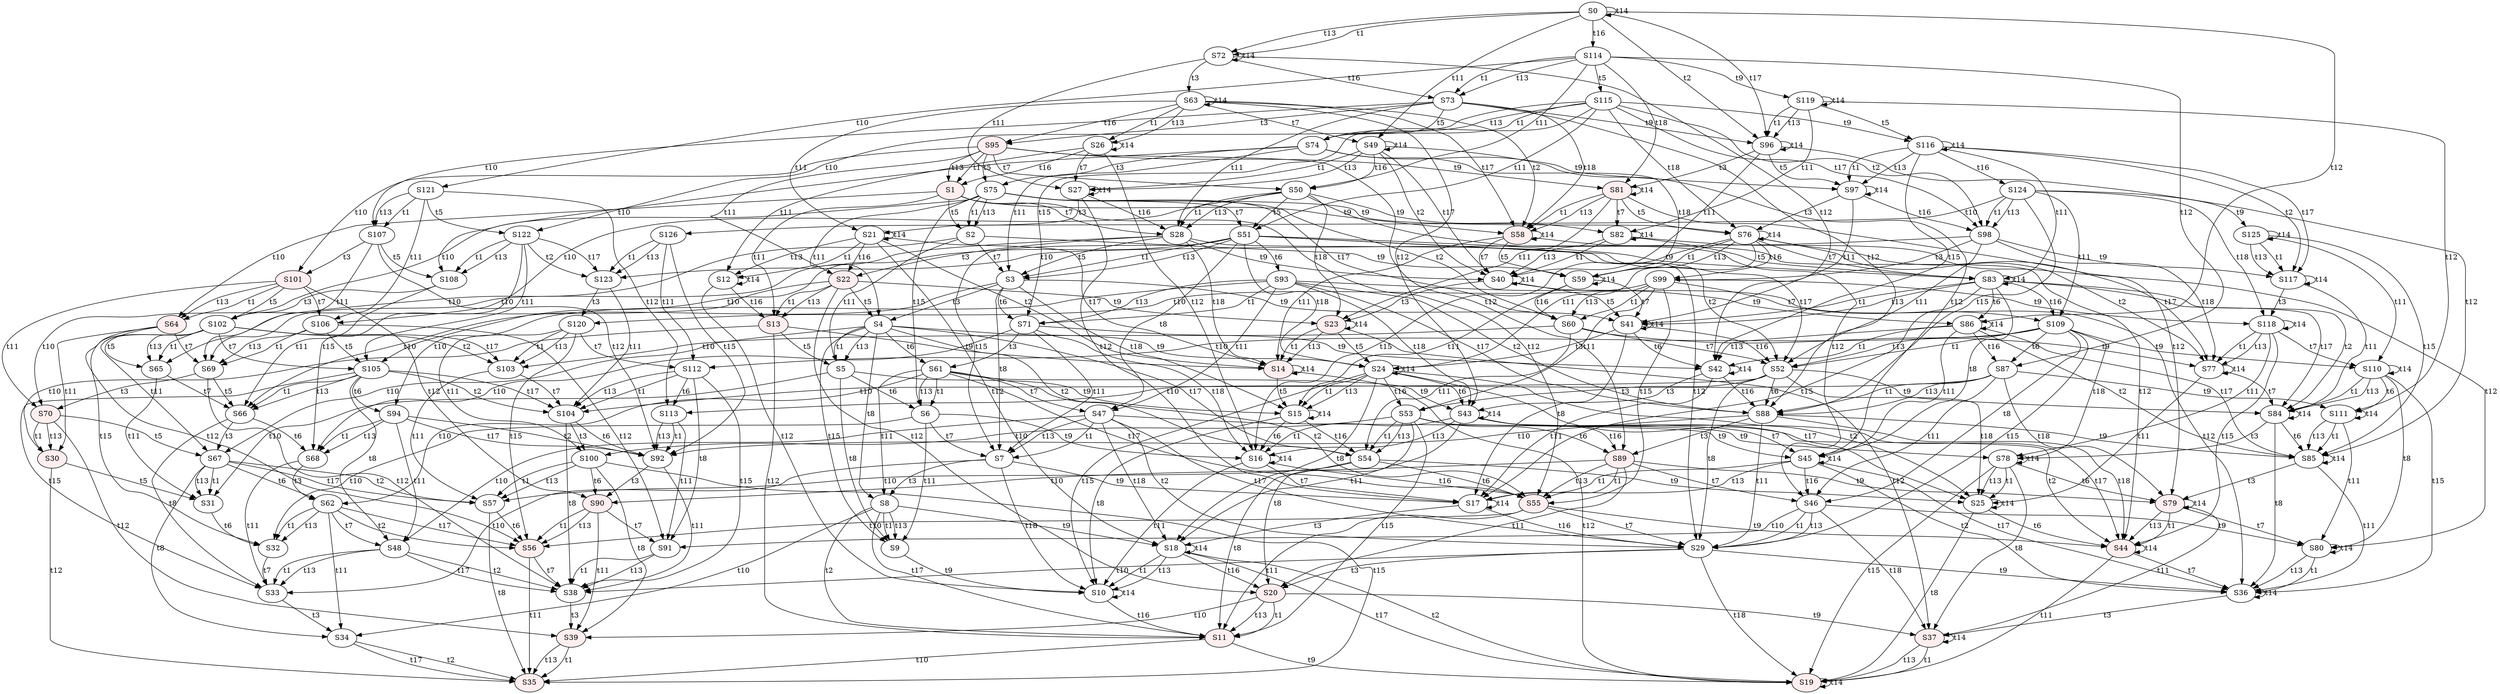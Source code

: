 digraph "SCdebug/30" {
node [fillcolor="#FFFFFF"]; S53 ;
node [fillcolor="#FFFFFF"]; S51 ;
node [fillcolor="#FFFFFF"]; S47 ;
node [fillcolor="#FFFFFF"]; S46 ;
node [style=filled fillcolor="#FFEEEE"]; S20 ;
node [fillcolor="#FFFFFF"]; S4 ;
node [fillcolor="#FFFFFF"]; S8 ;
node [fillcolor="#FFFFFF"]; S109 ;
node [fillcolor="#FFFFFF"]; S45 ;
node [style=filled fillcolor="#FFEEEE"]; S37 ;
node [fillcolor="#FFFFFF"]; S24 ;
node [fillcolor="#FFFFFF"]; S18 ;
node [fillcolor="#FFFFFF"]; S78 ;
node [fillcolor="#FFFFFF"]; S80 ;
node [fillcolor="#FFFFFF"]; S83 ;
node [fillcolor="#FFFFFF"]; S110 ;
node [fillcolor="#FFFFFF"]; S48 ;
node [style=filled fillcolor="#FFEEEE"]; S39 ;
node [fillcolor="#FFFFFF"]; S34 ;
node [fillcolor="#FFFFFF"]; S67 ;
node [fillcolor="#FFFFFF"]; S91 ;
node [fillcolor="#FFFFFF"]; S100 ;
node [fillcolor="#FFFFFF"]; S105 ;
node [fillcolor="#FFFFFF"]; S112 ;
node [style=filled fillcolor="#FFEEEE"]; S1 ;
node [fillcolor="#FFFFFF"]; S73 ;
node [style=filled fillcolor="#FFEEEE"]; S58 ;
node [fillcolor="#FFFFFF"]; S26 ;
node [fillcolor="#FFFFFF"]; S72 ;
node [fillcolor="#FFFFFF"]; S96 ;
node [style=filled fillcolor="#FFEEEE"]; S64 ;
node [fillcolor="#FFFFFF"]; S107 ;
node [fillcolor="#FFFFFF"]; S28 ;
node [style=filled fillcolor="#FFEEEE"]; S13 ;
node [fillcolor="#FFFFFF"]; S40 ;
node [fillcolor="#FFFFFF"]; S27 ;
node [fillcolor="#FFFFFF"]; S12 ;
node [style=filled fillcolor="#FFEEEE"]; S14 ;
node [style=filled fillcolor="#FFEEEE"]; S30 ;
node [fillcolor="#FFFFFF"]; S69 ;
node [style=filled fillcolor="#FFEEEE"]; S95 ;
node [fillcolor="#FFFFFF"]; S114 ;
node [fillcolor="#FFFFFF"]; S63 ;
node [style=filled fillcolor="#FFEEEE"]; S81 ;
node [fillcolor="#FFFFFF"]; S0 ;
node [fillcolor="#FFFFFF"]; S119 ;
node [style=filled fillcolor="#FFEEEE"]; S101 ;
node [fillcolor="#FFFFFF"]; S121 ;
node [fillcolor="#FFFFFF"]; S50 ;
node [style=filled fillcolor="#FFEEEE"]; S22 ;
node [fillcolor="#FFFFFF"]; S49 ;
node [style=filled fillcolor="#FFEEEE"]; S23 ;
node [fillcolor="#FFFFFF"]; S21 ;
node [fillcolor="#FFFFFF"]; S82 ;
node [style=filled fillcolor="#FFEEEE"]; S70 ;
node [fillcolor="#FFFFFF"]; S106 ;
node [fillcolor="#FFFFFF"]; S60 ;
node [style=filled fillcolor="#FFEEEE"]; S55 ;
node [fillcolor="#FFFFFF"]; S2 ;
node [fillcolor="#FFFFFF"]; S6 ;
node [fillcolor="#FFFFFF"]; S71 ;
node [fillcolor="#FFFFFF"]; S74 ;
node [fillcolor="#FFFFFF"]; S88 ;
node [fillcolor="#FFFFFF"]; S98 ;
node [fillcolor="#FFFFFF"]; S59 ;
node [style=filled fillcolor="#FFEEEE"]; S44 ;
node [fillcolor="#FFFFFF"]; S42 ;
node [fillcolor="#FFFFFF"]; S16 ;
node [fillcolor="#FFFFFF"]; S77 ;
node [fillcolor="#FFFFFF"]; S85 ;
node [fillcolor="#FFFFFF"]; S97 ;
node [fillcolor="#FFFFFF"]; S117 ;
node [style=filled fillcolor="#FFEEEE"]; S56 ;
node [fillcolor="#FFFFFF"]; S32 ;
node [fillcolor="#FFFFFF"]; S65 ;
node [fillcolor="#FFFFFF"]; S68 ;
node [fillcolor="#FFFFFF"]; S92 ;
node [fillcolor="#FFFFFF"]; S103 ;
node [fillcolor="#FFFFFF"]; S108 ;
node [fillcolor="#FFFFFF"]; S123 ;
node [fillcolor="#FFFFFF"]; S54 ;
node [fillcolor="#FFFFFF"]; S52 ;
node [fillcolor="#FFFFFF"]; S29 ;
node [fillcolor="#FFFFFF"]; S3 ;
node [fillcolor="#FFFFFF"]; S5 ;
node [fillcolor="#FFFFFF"]; S7 ;
node [fillcolor="#FFFFFF"]; S9 ;
node [style=filled fillcolor="#FFEEEE"]; S11 ;
node [fillcolor="#FFFFFF"]; S41 ;
node [fillcolor="#FFFFFF"]; S36 ;
node [fillcolor="#FFFFFF"]; S25 ;
node [fillcolor="#FFFFFF"]; S10 ;
node [fillcolor="#FFFFFF"]; S15 ;
node [fillcolor="#FFFFFF"]; S17 ;
node [style=filled fillcolor="#FFEEEE"]; S19 ;
node [fillcolor="#FFFFFF"]; S84 ;
node [fillcolor="#FFFFFF"]; S57 ;
node [fillcolor="#FFFFFF"]; S38 ;
node [style=filled fillcolor="#FFEEEE"]; S35 ;
node [fillcolor="#FFFFFF"]; S33 ;
node [fillcolor="#FFFFFF"]; S31 ;
node [fillcolor="#FFFFFF"]; S66 ;
node [fillcolor="#FFFFFF"]; S104 ;
node [fillcolor="#FFFFFF"]; S61 ;
node [fillcolor="#FFFFFF"]; S75 ;
node [fillcolor="#FFFFFF"]; S87 ;
node [style=filled fillcolor="#FFEEEE"]; S89 ;
node [fillcolor="#FFFFFF"]; S93 ;
node [fillcolor="#FFFFFF"]; S99 ;
node [fillcolor="#FFFFFF"]; S115 ;
node [fillcolor="#FFFFFF"]; S124 ;
node [fillcolor="#FFFFFF"]; S43 ;
node [fillcolor="#FFFFFF"]; S76 ;
node [style=filled fillcolor="#FFEEEE"]; S79 ;
node [fillcolor="#FFFFFF"]; S86 ;
node [fillcolor="#FFFFFF"]; S111 ;
node [fillcolor="#FFFFFF"]; S116 ;
node [fillcolor="#FFFFFF"]; S118 ;
node [fillcolor="#FFFFFF"]; S125 ;
node [fillcolor="#FFFFFF"]; S62 ;
node [style=filled fillcolor="#FFEEEE"]; S90 ;
node [fillcolor="#FFFFFF"]; S94 ;
node [fillcolor="#FFFFFF"]; S102 ;
node [fillcolor="#FFFFFF"]; S113 ;
node [fillcolor="#FFFFFF"]; S120 ;
node [fillcolor="#FFFFFF"]; S122 ;
node [fillcolor="#FFFFFF"]; S126 ;
S53 -> S89 [label=t6]
S53 -> S54 [label=t1]
S53 -> S54 [label=t13]
S53 -> S11 [label=t15]
S53 -> S100 [label=t10]
S53 -> S78 [label=t9]
S53 -> S20 [label=t8]
S51 -> S93 [label=t6]
S51 -> S52 [label=t2]
S51 -> S52 [label=t17]
S51 -> S3 [label=t1]
S51 -> S3 [label=t13]
S51 -> S7 [label=t15]
S51 -> S105 [label=t10]
S51 -> S24 [label=t18]
S51 -> S83 [label=t9]
S51 -> S47 [label=t8]
S47 -> S29 [label=t2]
S47 -> S29 [label=t17]
S47 -> S7 [label=t1]
S47 -> S7 [label=t13]
S47 -> S48 [label=t10]
S47 -> S45 [label=t9]
S47 -> S18 [label=t18]
S46 -> S29 [label=t1]
S46 -> S29 [label=t13]
S46 -> S91 [label=t10]
S46 -> S37 [label=t18]
S46 -> S80 [label=t9]
S20 -> S11 [label=t1]
S20 -> S11 [label=t13]
S20 -> S39 [label=t10]
S20 -> S37 [label=t9]
S4 -> S61 [label=t6]
S4 -> S54 [label=t2]
S4 -> S54 [label=t17]
S4 -> S5 [label=t1]
S4 -> S5 [label=t13]
S4 -> S9 [label=t15]
S4 -> S67 [label=t10]
S4 -> S24 [label=t9]
S4 -> S8 [label=t8]
S8 -> S9 [label=t1]
S8 -> S9 [label=t13]
S8 -> S11 [label=t2]
S8 -> S11 [label=t17]
S8 -> S34 [label=t10]
S8 -> S18 [label=t9]
S109 -> S87 [label=t6]
S109 -> S52 [label=t1]
S109 -> S52 [label=t13]
S109 -> S29 [label=t15]
S109 -> S112 [label=t10]
S109 -> S78 [label=t18]
S109 -> S110 [label=t9]
S109 -> S46 [label=t8]
S45 -> S36 [label=t2]
S45 -> S36 [label=t17]
S45 -> S17 [label=t1]
S45 -> S17 [label=t13]
S45 -> S45 [label=t14]
S45 -> S46 [label=t16]
S37 -> S19 [label=t1]
S37 -> S19 [label=t13]
S37 -> S37 [label=t14]
S24 -> S43 [label=t6]
S24 -> S25 [label=t2]
S24 -> S25 [label=t17]
S24 -> S10 [label=t15]
S24 -> S15 [label=t1]
S24 -> S15 [label=t13]
S24 -> S18 [label=t8]
S24 -> S24 [label=t14]
S24 -> S53 [label=t16]
S18 -> S10 [label=t1]
S18 -> S10 [label=t13]
S18 -> S19 [label=t2]
S18 -> S19 [label=t17]
S18 -> S18 [label=t14]
S18 -> S20 [label=t16]
S78 -> S79 [label=t6]
S78 -> S25 [label=t1]
S78 -> S25 [label=t13]
S78 -> S19 [label=t15]
S78 -> S37 [label=t8]
S78 -> S78 [label=t14]
S80 -> S36 [label=t1]
S80 -> S36 [label=t13]
S80 -> S80 [label=t14]
S83 -> S86 [label=t6]
S83 -> S41 [label=t1]
S83 -> S41 [label=t13]
S83 -> S17 [label=t15]
S83 -> S84 [label=t2]
S83 -> S84 [label=t17]
S83 -> S45 [label=t8]
S83 -> S83 [label=t14]
S83 -> S109 [label=t16]
S110 -> S111 [label=t6]
S110 -> S36 [label=t15]
S110 -> S84 [label=t1]
S110 -> S84 [label=t13]
S110 -> S80 [label=t8]
S110 -> S110 [label=t14]
S48 -> S38 [label=t2]
S48 -> S38 [label=t17]
S48 -> S33 [label=t1]
S48 -> S33 [label=t13]
S39 -> S35 [label=t1]
S39 -> S35 [label=t13]
S34 -> S35 [label=t2]
S34 -> S35 [label=t17]
S67 -> S62 [label=t6]
S67 -> S57 [label=t2]
S67 -> S57 [label=t17]
S67 -> S31 [label=t1]
S67 -> S31 [label=t13]
S67 -> S34 [label=t8]
S91 -> S38 [label=t1]
S91 -> S38 [label=t13]
S100 -> S90 [label=t6]
S100 -> S57 [label=t1]
S100 -> S57 [label=t13]
S100 -> S35 [label=t15]
S100 -> S39 [label=t8]
S105 -> S94 [label=t6]
S105 -> S33 [label=t15]
S105 -> S66 [label=t1]
S105 -> S66 [label=t13]
S105 -> S104 [label=t2]
S105 -> S104 [label=t17]
S105 -> S48 [label=t8]
S112 -> S113 [label=t6]
S112 -> S38 [label=t15]
S112 -> S104 [label=t1]
S112 -> S104 [label=t13]
S112 -> S91 [label=t8]
S1 -> S55 [label=t12]
S1 -> S2 [label=t5]
S1 -> S28 [label=t7]
S1 -> S13 [label=t11]
S1 -> S64 [label=t10]
S1 -> S58 [label=t9]
S73 -> S74 [label=t5]
S73 -> S88 [label=t12]
S73 -> S95 [label=t3]
S73 -> S28 [label=t11]
S73 -> S107 [label=t10]
S73 -> S58 [label=t18]
S73 -> S96 [label=t9]
S58 -> S59 [label=t5]
S58 -> S44 [label=t12]
S58 -> S40 [label=t7]
S58 -> S14 [label=t11]
S58 -> S58 [label=t14]
S26 -> S16 [label=t12]
S26 -> S27 [label=t7]
S26 -> S12 [label=t11]
S26 -> S26 [label=t14]
S26 -> S1 [label=t16]
S72 -> S42 [label=t12]
S72 -> S63 [label=t3]
S72 -> S27 [label=t11]
S72 -> S72 [label=t14]
S72 -> S73 [label=t16]
S96 -> S85 [label=t12]
S96 -> S97 [label=t5]
S96 -> S81 [label=t3]
S96 -> S40 [label=t11]
S96 -> S96 [label=t14]
S64 -> S56 [label=t12]
S64 -> S65 [label=t5]
S64 -> S30 [label=t11]
S64 -> S69 [label=t7]
S107 -> S92 [label=t12]
S107 -> S108 [label=t5]
S107 -> S101 [label=t3]
S107 -> S69 [label=t11]
S28 -> S29 [label=t12]
S28 -> S3 [label=t5]
S28 -> S22 [label=t3]
S28 -> S69 [label=t10]
S28 -> S40 [label=t9]
S28 -> S14 [label=t18]
S13 -> S5 [label=t5]
S13 -> S11 [label=t12]
S13 -> S30 [label=t10]
S13 -> S14 [label=t9]
S40 -> S41 [label=t5]
S40 -> S36 [label=t12]
S40 -> S23 [label=t3]
S40 -> S40 [label=t14]
S27 -> S17 [label=t12]
S27 -> S21 [label=t3]
S27 -> S27 [label=t14]
S27 -> S28 [label=t16]
S12 -> S10 [label=t12]
S12 -> S12 [label=t14]
S12 -> S13 [label=t16]
S14 -> S15 [label=t5]
S14 -> S19 [label=t12]
S14 -> S14 [label=t14]
S30 -> S35 [label=t12]
S30 -> S31 [label=t5]
S69 -> S38 [label=t12]
S69 -> S66 [label=t5]
S69 -> S70 [label=t3]
S95 -> S75 [label=t5]
S95 -> S89 [label=t12]
S95 -> S50 [label=t7]
S95 -> S22 [label=t11]
S95 -> S101 [label=t10]
S95 -> S81 [label=t9]
S95 -> S1 [label=t1]
S95 -> S1 [label=t13]
S114 -> S87 [label=t12]
S114 -> S115 [label=t5]
S114 -> S50 [label=t11]
S114 -> S121 [label=t10]
S114 -> S81 [label=t18]
S114 -> S119 [label=t9]
S114 -> S73 [label=t1]
S114 -> S73 [label=t13]
S63 -> S43 [label=t12]
S63 -> S49 [label=t7]
S63 -> S21 [label=t11]
S63 -> S26 [label=t1]
S63 -> S58 [label=t2]
S63 -> S26 [label=t13]
S63 -> S58 [label=t17]
S63 -> S63 [label=t14]
S63 -> S95 [label=t16]
S81 -> S76 [label=t5]
S81 -> S79 [label=t12]
S81 -> S23 [label=t11]
S81 -> S82 [label=t7]
S81 -> S58 [label=t1]
S81 -> S58 [label=t13]
S81 -> S81 [label=t14]
S0 -> S86 [label=t12]
S0 -> S49 [label=t11]
S0 -> S72 [label=t1]
S0 -> S96 [label=t2]
S0 -> S72 [label=t13]
S0 -> S96 [label=t17]
S0 -> S0 [label=t14]
S0 -> S114 [label=t16]
S119 -> S111 [label=t12]
S119 -> S116 [label=t5]
S119 -> S82 [label=t11]
S119 -> S96 [label=t1]
S119 -> S96 [label=t13]
S119 -> S119 [label=t14]
S101 -> S90 [label=t12]
S101 -> S102 [label=t5]
S101 -> S70 [label=t11]
S101 -> S106 [label=t7]
S101 -> S64 [label=t1]
S101 -> S64 [label=t13]
S121 -> S113 [label=t12]
S121 -> S122 [label=t5]
S121 -> S106 [label=t11]
S121 -> S107 [label=t1]
S121 -> S107 [label=t13]
S50 -> S106 [label=t10]
S50 -> S23 [label=t18]
S50 -> S82 [label=t9]
S50 -> S28 [label=t1]
S50 -> S28 [label=t13]
S50 -> S51 [label=t5]
S50 -> S46 [label=t12]
S22 -> S70 [label=t10]
S22 -> S23 [label=t9]
S22 -> S13 [label=t1]
S22 -> S13 [label=t13]
S22 -> S4 [label=t5]
S22 -> S20 [label=t12]
S49 -> S27 [label=t1]
S49 -> S40 [label=t2]
S49 -> S27 [label=t13]
S49 -> S40 [label=t17]
S49 -> S45 [label=t12]
S49 -> S49 [label=t14]
S49 -> S50 [label=t16]
S23 -> S14 [label=t1]
S23 -> S14 [label=t13]
S23 -> S24 [label=t5]
S23 -> S37 [label=t12]
S23 -> S23 [label=t14]
S21 -> S12 [label=t1]
S21 -> S14 [label=t2]
S21 -> S12 [label=t13]
S21 -> S14 [label=t17]
S21 -> S18 [label=t12]
S21 -> S21 [label=t14]
S21 -> S22 [label=t16]
S82 -> S40 [label=t1]
S82 -> S40 [label=t13]
S82 -> S83 [label=t5]
S82 -> S80 [label=t12]
S82 -> S82 [label=t14]
S70 -> S30 [label=t1]
S70 -> S30 [label=t13]
S70 -> S67 [label=t5]
S70 -> S39 [label=t12]
S106 -> S69 [label=t1]
S106 -> S69 [label=t13]
S106 -> S105 [label=t5]
S106 -> S91 [label=t12]
S60 -> S54 [label=t11]
S60 -> S52 [label=t7]
S60 -> S103 [label=t10]
S60 -> S77 [label=t9]
S55 -> S29 [label=t7]
S55 -> S11 [label=t11]
S55 -> S56 [label=t10]
S55 -> S44 [label=t9]
S2 -> S3 [label=t7]
S2 -> S5 [label=t11]
S2 -> S65 [label=t10]
S2 -> S59 [label=t9]
S6 -> S7 [label=t7]
S6 -> S9 [label=t11]
S6 -> S32 [label=t10]
S6 -> S16 [label=t9]
S71 -> S61 [label=t3]
S71 -> S7 [label=t11]
S71 -> S68 [label=t10]
S71 -> S42 [label=t9]
S71 -> S16 [label=t18]
S74 -> S75 [label=t3]
S74 -> S3 [label=t11]
S74 -> S108 [label=t10]
S74 -> S59 [label=t18]
S74 -> S97 [label=t9]
S88 -> S89 [label=t3]
S88 -> S29 [label=t11]
S88 -> S92 [label=t10]
S88 -> S44 [label=t18]
S88 -> S85 [label=t9]
S98 -> S99 [label=t3]
S98 -> S52 [label=t11]
S98 -> S123 [label=t10]
S98 -> S77 [label=t18]
S98 -> S117 [label=t9]
S59 -> S41 [label=t7]
S59 -> S15 [label=t11]
S59 -> S59 [label=t14]
S59 -> S60 [label=t16]
S44 -> S36 [label=t7]
S44 -> S19 [label=t11]
S44 -> S44 [label=t14]
S42 -> S43 [label=t3]
S42 -> S17 [label=t11]
S42 -> S42 [label=t14]
S42 -> S88 [label=t16]
S16 -> S10 [label=t11]
S16 -> S17 [label=t7]
S16 -> S16 [label=t14]
S16 -> S55 [label=t16]
S77 -> S25 [label=t11]
S77 -> S84 [label=t7]
S77 -> S77 [label=t14]
S85 -> S79 [label=t3]
S85 -> S36 [label=t11]
S85 -> S85 [label=t14]
S97 -> S76 [label=t3]
S97 -> S41 [label=t11]
S97 -> S97 [label=t14]
S97 -> S98 [label=t16]
S117 -> S118 [label=t3]
S117 -> S84 [label=t11]
S117 -> S117 [label=t14]
S56 -> S38 [label=t7]
S56 -> S35 [label=t11]
S32 -> S33 [label=t7]
S65 -> S31 [label=t11]
S65 -> S66 [label=t7]
S68 -> S62 [label=t3]
S68 -> S33 [label=t11]
S92 -> S90 [label=t3]
S92 -> S38 [label=t11]
S103 -> S57 [label=t11]
S103 -> S104 [label=t7]
S108 -> S102 [label=t3]
S108 -> S66 [label=t11]
S123 -> S120 [label=t3]
S123 -> S104 [label=t11]
S54 -> S57 [label=t10]
S54 -> S25 [label=t9]
S54 -> S55 [label=t6]
S54 -> S11 [label=t8]
S52 -> S104 [label=t10]
S52 -> S25 [label=t18]
S52 -> S84 [label=t9]
S52 -> S53 [label=t3]
S52 -> S88 [label=t6]
S52 -> S29 [label=t8]
S29 -> S38 [label=t10]
S29 -> S36 [label=t9]
S29 -> S19 [label=t18]
S29 -> S20 [label=t3]
S3 -> S66 [label=t10]
S3 -> S41 [label=t9]
S3 -> S15 [label=t18]
S3 -> S4 [label=t3]
S3 -> S71 [label=t6]
S3 -> S7 [label=t8]
S5 -> S31 [label=t10]
S5 -> S15 [label=t9]
S5 -> S6 [label=t6]
S5 -> S9 [label=t8]
S7 -> S33 [label=t10]
S7 -> S10 [label=t18]
S7 -> S17 [label=t9]
S7 -> S8 [label=t3]
S9 -> S10 [label=t9]
S11 -> S35 [label=t10]
S11 -> S19 [label=t9]
S41 -> S24 [label=t3]
S41 -> S42 [label=t6]
S41 -> S17 [label=t8]
S41 -> S41 [label=t14]
S41 -> S52 [label=t16]
S36 -> S37 [label=t3]
S36 -> S36 [label=t14]
S25 -> S44 [label=t6]
S25 -> S19 [label=t8]
S25 -> S25 [label=t14]
S10 -> S10 [label=t14]
S10 -> S11 [label=t16]
S15 -> S10 [label=t8]
S15 -> S16 [label=t6]
S15 -> S15 [label=t14]
S15 -> S54 [label=t16]
S17 -> S18 [label=t3]
S17 -> S17 [label=t14]
S17 -> S29 [label=t16]
S19 -> S19 [label=t14]
S84 -> S36 [label=t8]
S84 -> S78 [label=t3]
S84 -> S85 [label=t6]
S84 -> S84 [label=t14]
S57 -> S56 [label=t6]
S57 -> S35 [label=t8]
S38 -> S39 [label=t3]
S33 -> S34 [label=t3]
S31 -> S32 [label=t6]
S66 -> S33 [label=t8]
S66 -> S67 [label=t3]
S66 -> S68 [label=t6]
S104 -> S38 [label=t8]
S104 -> S100 [label=t3]
S104 -> S92 [label=t6]
S61 -> S62 [label=t10]
S61 -> S43 [label=t9]
S61 -> S6 [label=t1]
S61 -> S55 [label=t2]
S61 -> S6 [label=t13]
S61 -> S55 [label=t17]
S61 -> S47 [label=t7]
S61 -> S8 [label=t11]
S75 -> S102 [label=t10]
S75 -> S76 [label=t9]
S75 -> S2 [label=t1]
S75 -> S60 [label=t2]
S75 -> S2 [label=t13]
S75 -> S6 [label=t15]
S75 -> S60 [label=t17]
S75 -> S51 [label=t7]
S75 -> S4 [label=t11]
S87 -> S113 [label=t10]
S87 -> S79 [label=t18]
S87 -> S111 [label=t9]
S87 -> S88 [label=t1]
S87 -> S88 [label=t13]
S87 -> S46 [label=t11]
S89 -> S90 [label=t10]
S89 -> S79 [label=t9]
S89 -> S55 [label=t1]
S89 -> S55 [label=t13]
S89 -> S46 [label=t7]
S89 -> S20 [label=t11]
S93 -> S94 [label=t10]
S93 -> S43 [label=t18]
S93 -> S86 [label=t9]
S93 -> S71 [label=t1]
S93 -> S88 [label=t2]
S93 -> S71 [label=t13]
S93 -> S88 [label=t17]
S93 -> S47 [label=t11]
S99 -> S120 [label=t10]
S99 -> S118 [label=t9]
S99 -> S60 [label=t1]
S99 -> S60 [label=t13]
S99 -> S55 [label=t15]
S99 -> S109 [label=t7]
S99 -> S53 [label=t11]
S115 -> S122 [label=t10]
S115 -> S76 [label=t18]
S115 -> S116 [label=t9]
S115 -> S74 [label=t1]
S115 -> S98 [label=t2]
S115 -> S74 [label=t13]
S115 -> S71 [label=t15]
S115 -> S98 [label=t17]
S115 -> S51 [label=t11]
S124 -> S126 [label=t10]
S124 -> S118 [label=t18]
S124 -> S125 [label=t9]
S124 -> S98 [label=t1]
S124 -> S98 [label=t13]
S124 -> S88 [label=t15]
S124 -> S109 [label=t11]
S43 -> S16 [label=t1]
S43 -> S44 [label=t2]
S43 -> S16 [label=t13]
S43 -> S44 [label=t17]
S43 -> S45 [label=t7]
S43 -> S18 [label=t11]
S43 -> S43 [label=t14]
S43 -> S89 [label=t16]
S76 -> S59 [label=t1]
S76 -> S77 [label=t2]
S76 -> S59 [label=t13]
S76 -> S16 [label=t15]
S76 -> S77 [label=t17]
S76 -> S83 [label=t7]
S76 -> S24 [label=t11]
S76 -> S76 [label=t14]
S76 -> S99 [label=t16]
S79 -> S44 [label=t1]
S79 -> S44 [label=t13]
S79 -> S80 [label=t7]
S79 -> S37 [label=t11]
S79 -> S79 [label=t14]
S86 -> S42 [label=t1]
S86 -> S85 [label=t2]
S86 -> S42 [label=t13]
S86 -> S85 [label=t17]
S86 -> S45 [label=t11]
S86 -> S86 [label=t14]
S86 -> S87 [label=t16]
S111 -> S85 [label=t1]
S111 -> S85 [label=t13]
S111 -> S80 [label=t11]
S111 -> S111 [label=t14]
S116 -> S97 [label=t1]
S116 -> S117 [label=t2]
S116 -> S97 [label=t13]
S116 -> S42 [label=t15]
S116 -> S117 [label=t17]
S116 -> S83 [label=t11]
S116 -> S116 [label=t14]
S116 -> S124 [label=t16]
S118 -> S77 [label=t1]
S118 -> S77 [label=t13]
S118 -> S44 [label=t15]
S118 -> S110 [label=t7]
S118 -> S78 [label=t11]
S118 -> S118 [label=t14]
S125 -> S117 [label=t1]
S125 -> S117 [label=t13]
S125 -> S85 [label=t15]
S125 -> S110 [label=t11]
S125 -> S125 [label=t14]
S62 -> S32 [label=t1]
S62 -> S56 [label=t2]
S62 -> S32 [label=t13]
S62 -> S56 [label=t17]
S62 -> S48 [label=t7]
S62 -> S34 [label=t11]
S90 -> S56 [label=t1]
S90 -> S56 [label=t13]
S90 -> S91 [label=t7]
S90 -> S39 [label=t11]
S94 -> S68 [label=t1]
S94 -> S92 [label=t2]
S94 -> S68 [label=t13]
S94 -> S92 [label=t17]
S94 -> S48 [label=t11]
S102 -> S65 [label=t1]
S102 -> S103 [label=t2]
S102 -> S65 [label=t13]
S102 -> S32 [label=t15]
S102 -> S103 [label=t17]
S102 -> S105 [label=t7]
S102 -> S67 [label=t11]
S113 -> S92 [label=t1]
S113 -> S92 [label=t13]
S113 -> S91 [label=t11]
S120 -> S103 [label=t1]
S120 -> S103 [label=t13]
S120 -> S56 [label=t15]
S120 -> S112 [label=t7]
S120 -> S100 [label=t11]
S122 -> S108 [label=t1]
S122 -> S123 [label=t2]
S122 -> S108 [label=t13]
S122 -> S68 [label=t15]
S122 -> S123 [label=t17]
S122 -> S105 [label=t11]
S126 -> S123 [label=t1]
S126 -> S123 [label=t13]
S126 -> S92 [label=t15]
S126 -> S112 [label=t11]
}